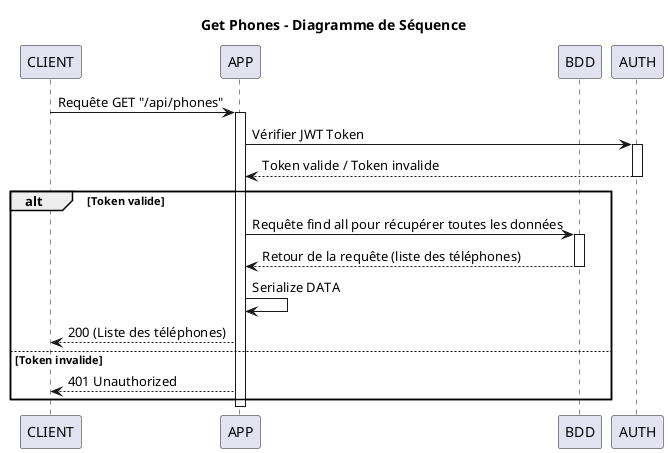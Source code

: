 @startuml

title Get Phones - Diagramme de Séquence

participant CLIENT
participant APP
participant BDD
participant AUTH

CLIENT -> APP: Requête GET "/api/phones"
activate APP

APP -> AUTH : Vérifier JWT Token
activate AUTH
AUTH --> APP : Token valide / Token invalide
deactivate AUTH

alt Token valide
    APP -> BDD  : Requête find all pour récupérer toutes les données
    activate BDD
    BDD --> APP : Retour de la requête (liste des téléphones)
    deactivate BDD
    APP -> APP : Serialize DATA
    APP --> CLIENT : 200 (Liste des téléphones)
else Token invalide
    APP --> CLIENT : 401 Unauthorized
end

deactivate APP

@enduml
